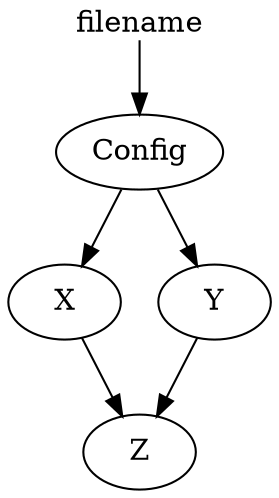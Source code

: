 digraph G {
    // nodes
    g0 [label="Config", shape=oval];
    g1 [label="X", shape=oval];
    g2 [label="Y", shape=oval];
    g3 [label="Z", shape=oval];
    g4 [label="filename", shape=plain];

    // edges
    g4 -> g0;
    g0 -> g1;
    g0 -> g2;
    g2 -> g3;
    g1 -> g3;
}
